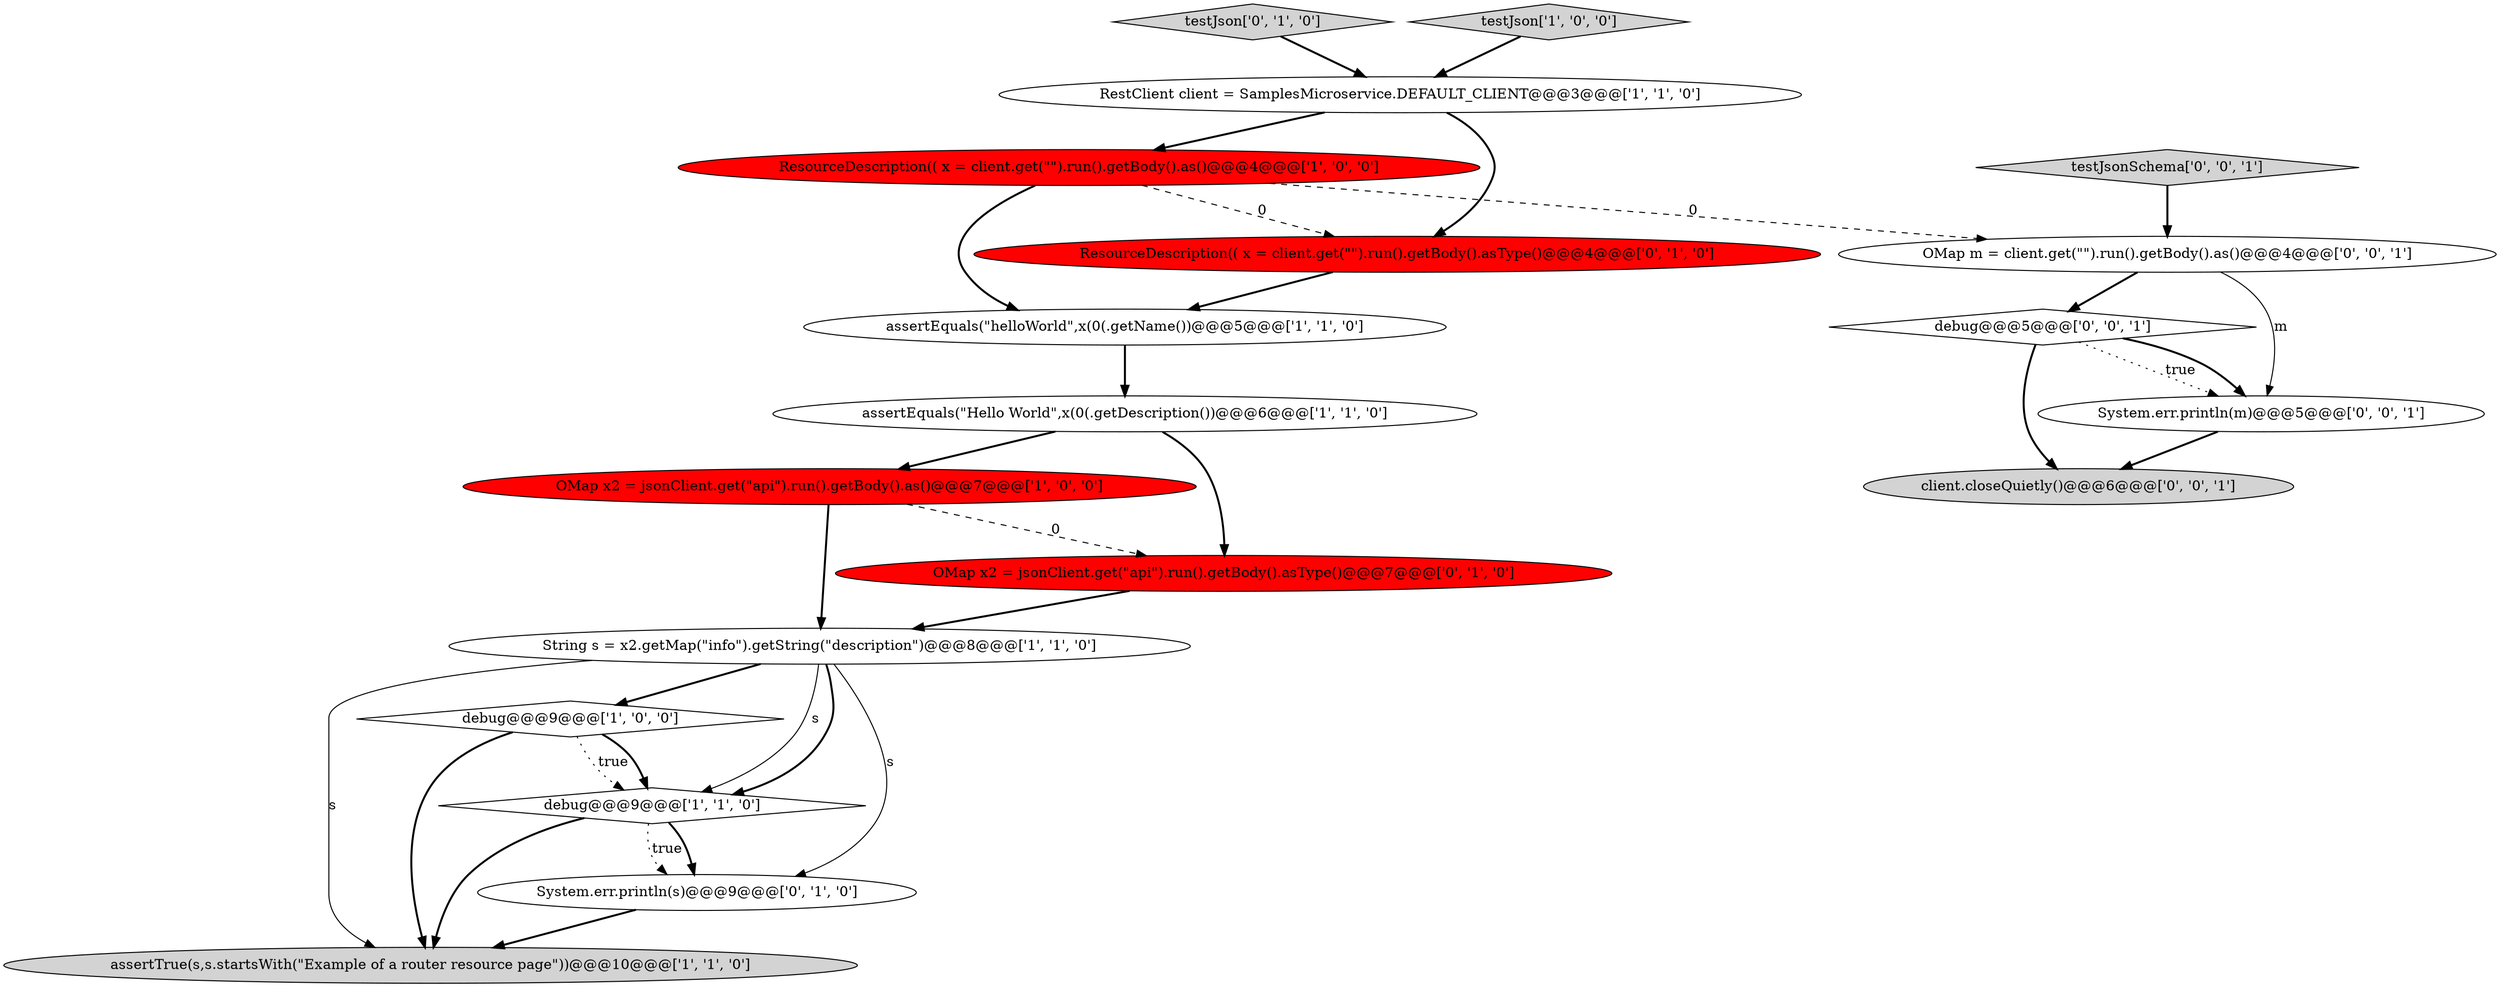 digraph {
9 [style = filled, label = "ResourceDescription(( x = client.get(\"\").run().getBody().as()@@@4@@@['1', '0', '0']", fillcolor = red, shape = ellipse image = "AAA1AAABBB1BBB"];
12 [style = filled, label = "testJson['0', '1', '0']", fillcolor = lightgray, shape = diamond image = "AAA0AAABBB2BBB"];
15 [style = filled, label = "testJsonSchema['0', '0', '1']", fillcolor = lightgray, shape = diamond image = "AAA0AAABBB3BBB"];
16 [style = filled, label = "debug@@@5@@@['0', '0', '1']", fillcolor = white, shape = diamond image = "AAA0AAABBB3BBB"];
3 [style = filled, label = "String s = x2.getMap(\"info\").getString(\"description\")@@@8@@@['1', '1', '0']", fillcolor = white, shape = ellipse image = "AAA0AAABBB1BBB"];
2 [style = filled, label = "assertEquals(\"helloWorld\",x(0(.getName())@@@5@@@['1', '1', '0']", fillcolor = white, shape = ellipse image = "AAA0AAABBB1BBB"];
5 [style = filled, label = "debug@@@9@@@['1', '0', '0']", fillcolor = white, shape = diamond image = "AAA0AAABBB1BBB"];
8 [style = filled, label = "assertTrue(s,s.startsWith(\"Example of a router resource page\"))@@@10@@@['1', '1', '0']", fillcolor = lightgray, shape = ellipse image = "AAA0AAABBB1BBB"];
18 [style = filled, label = "client.closeQuietly()@@@6@@@['0', '0', '1']", fillcolor = lightgray, shape = ellipse image = "AAA0AAABBB3BBB"];
6 [style = filled, label = "debug@@@9@@@['1', '1', '0']", fillcolor = white, shape = diamond image = "AAA0AAABBB1BBB"];
10 [style = filled, label = "System.err.println(s)@@@9@@@['0', '1', '0']", fillcolor = white, shape = ellipse image = "AAA0AAABBB2BBB"];
7 [style = filled, label = "OMap x2 = jsonClient.get(\"api\").run().getBody().as()@@@7@@@['1', '0', '0']", fillcolor = red, shape = ellipse image = "AAA1AAABBB1BBB"];
4 [style = filled, label = "assertEquals(\"Hello World\",x(0(.getDescription())@@@6@@@['1', '1', '0']", fillcolor = white, shape = ellipse image = "AAA0AAABBB1BBB"];
11 [style = filled, label = "OMap x2 = jsonClient.get(\"api\").run().getBody().asType()@@@7@@@['0', '1', '0']", fillcolor = red, shape = ellipse image = "AAA1AAABBB2BBB"];
13 [style = filled, label = "ResourceDescription(( x = client.get(\"\").run().getBody().asType()@@@4@@@['0', '1', '0']", fillcolor = red, shape = ellipse image = "AAA1AAABBB2BBB"];
14 [style = filled, label = "System.err.println(m)@@@5@@@['0', '0', '1']", fillcolor = white, shape = ellipse image = "AAA0AAABBB3BBB"];
1 [style = filled, label = "RestClient client = SamplesMicroservice.DEFAULT_CLIENT@@@3@@@['1', '1', '0']", fillcolor = white, shape = ellipse image = "AAA0AAABBB1BBB"];
17 [style = filled, label = "OMap m = client.get(\"\").run().getBody().as()@@@4@@@['0', '0', '1']", fillcolor = white, shape = ellipse image = "AAA0AAABBB3BBB"];
0 [style = filled, label = "testJson['1', '0', '0']", fillcolor = lightgray, shape = diamond image = "AAA0AAABBB1BBB"];
5->8 [style = bold, label=""];
16->18 [style = bold, label=""];
3->6 [style = solid, label="s"];
3->8 [style = solid, label="s"];
9->2 [style = bold, label=""];
3->10 [style = solid, label="s"];
7->11 [style = dashed, label="0"];
5->6 [style = dotted, label="true"];
3->6 [style = bold, label=""];
12->1 [style = bold, label=""];
2->4 [style = bold, label=""];
1->13 [style = bold, label=""];
7->3 [style = bold, label=""];
4->7 [style = bold, label=""];
1->9 [style = bold, label=""];
6->10 [style = dotted, label="true"];
15->17 [style = bold, label=""];
3->5 [style = bold, label=""];
5->6 [style = bold, label=""];
10->8 [style = bold, label=""];
11->3 [style = bold, label=""];
0->1 [style = bold, label=""];
6->10 [style = bold, label=""];
9->17 [style = dashed, label="0"];
6->8 [style = bold, label=""];
16->14 [style = dotted, label="true"];
9->13 [style = dashed, label="0"];
16->14 [style = bold, label=""];
14->18 [style = bold, label=""];
4->11 [style = bold, label=""];
17->14 [style = solid, label="m"];
17->16 [style = bold, label=""];
13->2 [style = bold, label=""];
}
